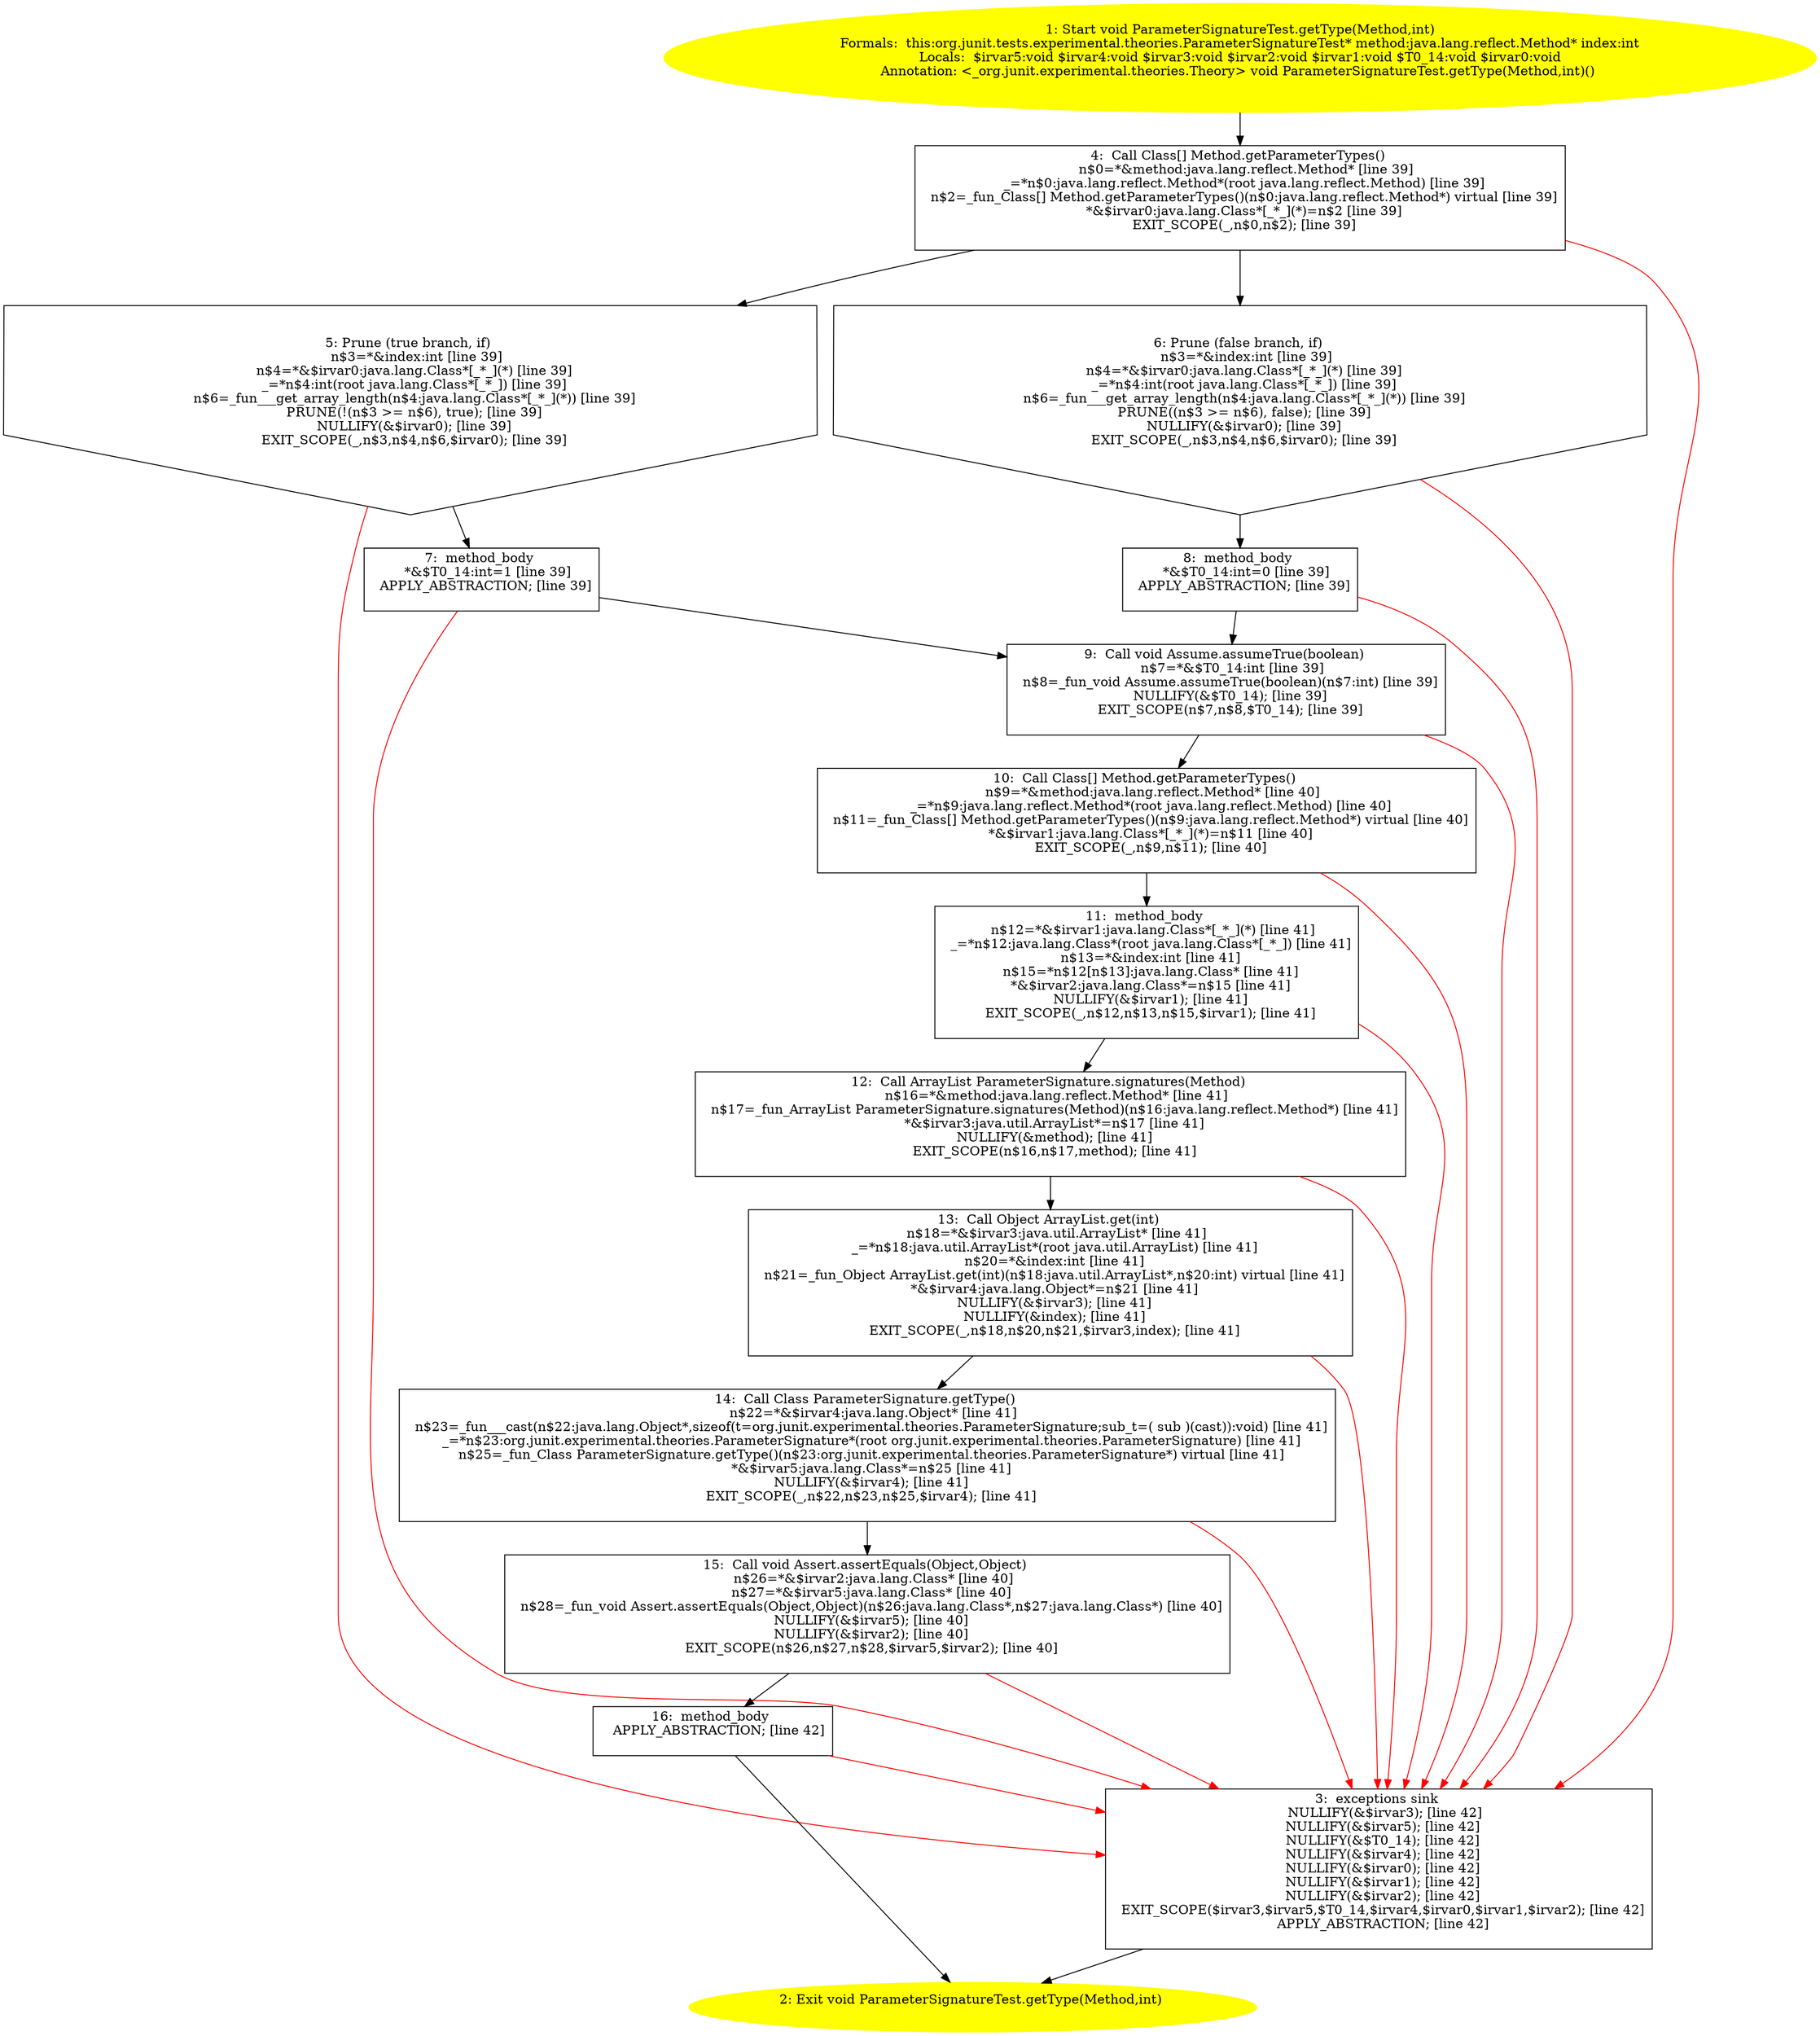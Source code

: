 /* @generated */
digraph cfg {
"org.junit.tests.experimental.theories.ParameterSignatureTest.getType(java.lang.reflect.Method,int):v.ea08a80c81d7f59e3c77184eee992b8b_1" [label="1: Start void ParameterSignatureTest.getType(Method,int)\nFormals:  this:org.junit.tests.experimental.theories.ParameterSignatureTest* method:java.lang.reflect.Method* index:int\nLocals:  $irvar5:void $irvar4:void $irvar3:void $irvar2:void $irvar1:void $T0_14:void $irvar0:void\nAnnotation: <_org.junit.experimental.theories.Theory> void ParameterSignatureTest.getType(Method,int)() \n  " color=yellow style=filled]
	

	 "org.junit.tests.experimental.theories.ParameterSignatureTest.getType(java.lang.reflect.Method,int):v.ea08a80c81d7f59e3c77184eee992b8b_1" -> "org.junit.tests.experimental.theories.ParameterSignatureTest.getType(java.lang.reflect.Method,int):v.ea08a80c81d7f59e3c77184eee992b8b_4" ;
"org.junit.tests.experimental.theories.ParameterSignatureTest.getType(java.lang.reflect.Method,int):v.ea08a80c81d7f59e3c77184eee992b8b_2" [label="2: Exit void ParameterSignatureTest.getType(Method,int) \n  " color=yellow style=filled]
	

"org.junit.tests.experimental.theories.ParameterSignatureTest.getType(java.lang.reflect.Method,int):v.ea08a80c81d7f59e3c77184eee992b8b_3" [label="3:  exceptions sink \n   NULLIFY(&$irvar3); [line 42]\n  NULLIFY(&$irvar5); [line 42]\n  NULLIFY(&$T0_14); [line 42]\n  NULLIFY(&$irvar4); [line 42]\n  NULLIFY(&$irvar0); [line 42]\n  NULLIFY(&$irvar1); [line 42]\n  NULLIFY(&$irvar2); [line 42]\n  EXIT_SCOPE($irvar3,$irvar5,$T0_14,$irvar4,$irvar0,$irvar1,$irvar2); [line 42]\n  APPLY_ABSTRACTION; [line 42]\n " shape="box"]
	

	 "org.junit.tests.experimental.theories.ParameterSignatureTest.getType(java.lang.reflect.Method,int):v.ea08a80c81d7f59e3c77184eee992b8b_3" -> "org.junit.tests.experimental.theories.ParameterSignatureTest.getType(java.lang.reflect.Method,int):v.ea08a80c81d7f59e3c77184eee992b8b_2" ;
"org.junit.tests.experimental.theories.ParameterSignatureTest.getType(java.lang.reflect.Method,int):v.ea08a80c81d7f59e3c77184eee992b8b_4" [label="4:  Call Class[] Method.getParameterTypes() \n   n$0=*&method:java.lang.reflect.Method* [line 39]\n  _=*n$0:java.lang.reflect.Method*(root java.lang.reflect.Method) [line 39]\n  n$2=_fun_Class[] Method.getParameterTypes()(n$0:java.lang.reflect.Method*) virtual [line 39]\n  *&$irvar0:java.lang.Class*[_*_](*)=n$2 [line 39]\n  EXIT_SCOPE(_,n$0,n$2); [line 39]\n " shape="box"]
	

	 "org.junit.tests.experimental.theories.ParameterSignatureTest.getType(java.lang.reflect.Method,int):v.ea08a80c81d7f59e3c77184eee992b8b_4" -> "org.junit.tests.experimental.theories.ParameterSignatureTest.getType(java.lang.reflect.Method,int):v.ea08a80c81d7f59e3c77184eee992b8b_5" ;
	 "org.junit.tests.experimental.theories.ParameterSignatureTest.getType(java.lang.reflect.Method,int):v.ea08a80c81d7f59e3c77184eee992b8b_4" -> "org.junit.tests.experimental.theories.ParameterSignatureTest.getType(java.lang.reflect.Method,int):v.ea08a80c81d7f59e3c77184eee992b8b_6" ;
	 "org.junit.tests.experimental.theories.ParameterSignatureTest.getType(java.lang.reflect.Method,int):v.ea08a80c81d7f59e3c77184eee992b8b_4" -> "org.junit.tests.experimental.theories.ParameterSignatureTest.getType(java.lang.reflect.Method,int):v.ea08a80c81d7f59e3c77184eee992b8b_3" [color="red" ];
"org.junit.tests.experimental.theories.ParameterSignatureTest.getType(java.lang.reflect.Method,int):v.ea08a80c81d7f59e3c77184eee992b8b_5" [label="5: Prune (true branch, if) \n   n$3=*&index:int [line 39]\n  n$4=*&$irvar0:java.lang.Class*[_*_](*) [line 39]\n  _=*n$4:int(root java.lang.Class*[_*_]) [line 39]\n  n$6=_fun___get_array_length(n$4:java.lang.Class*[_*_](*)) [line 39]\n  PRUNE(!(n$3 >= n$6), true); [line 39]\n  NULLIFY(&$irvar0); [line 39]\n  EXIT_SCOPE(_,n$3,n$4,n$6,$irvar0); [line 39]\n " shape="invhouse"]
	

	 "org.junit.tests.experimental.theories.ParameterSignatureTest.getType(java.lang.reflect.Method,int):v.ea08a80c81d7f59e3c77184eee992b8b_5" -> "org.junit.tests.experimental.theories.ParameterSignatureTest.getType(java.lang.reflect.Method,int):v.ea08a80c81d7f59e3c77184eee992b8b_7" ;
	 "org.junit.tests.experimental.theories.ParameterSignatureTest.getType(java.lang.reflect.Method,int):v.ea08a80c81d7f59e3c77184eee992b8b_5" -> "org.junit.tests.experimental.theories.ParameterSignatureTest.getType(java.lang.reflect.Method,int):v.ea08a80c81d7f59e3c77184eee992b8b_3" [color="red" ];
"org.junit.tests.experimental.theories.ParameterSignatureTest.getType(java.lang.reflect.Method,int):v.ea08a80c81d7f59e3c77184eee992b8b_6" [label="6: Prune (false branch, if) \n   n$3=*&index:int [line 39]\n  n$4=*&$irvar0:java.lang.Class*[_*_](*) [line 39]\n  _=*n$4:int(root java.lang.Class*[_*_]) [line 39]\n  n$6=_fun___get_array_length(n$4:java.lang.Class*[_*_](*)) [line 39]\n  PRUNE((n$3 >= n$6), false); [line 39]\n  NULLIFY(&$irvar0); [line 39]\n  EXIT_SCOPE(_,n$3,n$4,n$6,$irvar0); [line 39]\n " shape="invhouse"]
	

	 "org.junit.tests.experimental.theories.ParameterSignatureTest.getType(java.lang.reflect.Method,int):v.ea08a80c81d7f59e3c77184eee992b8b_6" -> "org.junit.tests.experimental.theories.ParameterSignatureTest.getType(java.lang.reflect.Method,int):v.ea08a80c81d7f59e3c77184eee992b8b_8" ;
	 "org.junit.tests.experimental.theories.ParameterSignatureTest.getType(java.lang.reflect.Method,int):v.ea08a80c81d7f59e3c77184eee992b8b_6" -> "org.junit.tests.experimental.theories.ParameterSignatureTest.getType(java.lang.reflect.Method,int):v.ea08a80c81d7f59e3c77184eee992b8b_3" [color="red" ];
"org.junit.tests.experimental.theories.ParameterSignatureTest.getType(java.lang.reflect.Method,int):v.ea08a80c81d7f59e3c77184eee992b8b_7" [label="7:  method_body \n   *&$T0_14:int=1 [line 39]\n  APPLY_ABSTRACTION; [line 39]\n " shape="box"]
	

	 "org.junit.tests.experimental.theories.ParameterSignatureTest.getType(java.lang.reflect.Method,int):v.ea08a80c81d7f59e3c77184eee992b8b_7" -> "org.junit.tests.experimental.theories.ParameterSignatureTest.getType(java.lang.reflect.Method,int):v.ea08a80c81d7f59e3c77184eee992b8b_9" ;
	 "org.junit.tests.experimental.theories.ParameterSignatureTest.getType(java.lang.reflect.Method,int):v.ea08a80c81d7f59e3c77184eee992b8b_7" -> "org.junit.tests.experimental.theories.ParameterSignatureTest.getType(java.lang.reflect.Method,int):v.ea08a80c81d7f59e3c77184eee992b8b_3" [color="red" ];
"org.junit.tests.experimental.theories.ParameterSignatureTest.getType(java.lang.reflect.Method,int):v.ea08a80c81d7f59e3c77184eee992b8b_8" [label="8:  method_body \n   *&$T0_14:int=0 [line 39]\n  APPLY_ABSTRACTION; [line 39]\n " shape="box"]
	

	 "org.junit.tests.experimental.theories.ParameterSignatureTest.getType(java.lang.reflect.Method,int):v.ea08a80c81d7f59e3c77184eee992b8b_8" -> "org.junit.tests.experimental.theories.ParameterSignatureTest.getType(java.lang.reflect.Method,int):v.ea08a80c81d7f59e3c77184eee992b8b_9" ;
	 "org.junit.tests.experimental.theories.ParameterSignatureTest.getType(java.lang.reflect.Method,int):v.ea08a80c81d7f59e3c77184eee992b8b_8" -> "org.junit.tests.experimental.theories.ParameterSignatureTest.getType(java.lang.reflect.Method,int):v.ea08a80c81d7f59e3c77184eee992b8b_3" [color="red" ];
"org.junit.tests.experimental.theories.ParameterSignatureTest.getType(java.lang.reflect.Method,int):v.ea08a80c81d7f59e3c77184eee992b8b_9" [label="9:  Call void Assume.assumeTrue(boolean) \n   n$7=*&$T0_14:int [line 39]\n  n$8=_fun_void Assume.assumeTrue(boolean)(n$7:int) [line 39]\n  NULLIFY(&$T0_14); [line 39]\n  EXIT_SCOPE(n$7,n$8,$T0_14); [line 39]\n " shape="box"]
	

	 "org.junit.tests.experimental.theories.ParameterSignatureTest.getType(java.lang.reflect.Method,int):v.ea08a80c81d7f59e3c77184eee992b8b_9" -> "org.junit.tests.experimental.theories.ParameterSignatureTest.getType(java.lang.reflect.Method,int):v.ea08a80c81d7f59e3c77184eee992b8b_10" ;
	 "org.junit.tests.experimental.theories.ParameterSignatureTest.getType(java.lang.reflect.Method,int):v.ea08a80c81d7f59e3c77184eee992b8b_9" -> "org.junit.tests.experimental.theories.ParameterSignatureTest.getType(java.lang.reflect.Method,int):v.ea08a80c81d7f59e3c77184eee992b8b_3" [color="red" ];
"org.junit.tests.experimental.theories.ParameterSignatureTest.getType(java.lang.reflect.Method,int):v.ea08a80c81d7f59e3c77184eee992b8b_10" [label="10:  Call Class[] Method.getParameterTypes() \n   n$9=*&method:java.lang.reflect.Method* [line 40]\n  _=*n$9:java.lang.reflect.Method*(root java.lang.reflect.Method) [line 40]\n  n$11=_fun_Class[] Method.getParameterTypes()(n$9:java.lang.reflect.Method*) virtual [line 40]\n  *&$irvar1:java.lang.Class*[_*_](*)=n$11 [line 40]\n  EXIT_SCOPE(_,n$9,n$11); [line 40]\n " shape="box"]
	

	 "org.junit.tests.experimental.theories.ParameterSignatureTest.getType(java.lang.reflect.Method,int):v.ea08a80c81d7f59e3c77184eee992b8b_10" -> "org.junit.tests.experimental.theories.ParameterSignatureTest.getType(java.lang.reflect.Method,int):v.ea08a80c81d7f59e3c77184eee992b8b_11" ;
	 "org.junit.tests.experimental.theories.ParameterSignatureTest.getType(java.lang.reflect.Method,int):v.ea08a80c81d7f59e3c77184eee992b8b_10" -> "org.junit.tests.experimental.theories.ParameterSignatureTest.getType(java.lang.reflect.Method,int):v.ea08a80c81d7f59e3c77184eee992b8b_3" [color="red" ];
"org.junit.tests.experimental.theories.ParameterSignatureTest.getType(java.lang.reflect.Method,int):v.ea08a80c81d7f59e3c77184eee992b8b_11" [label="11:  method_body \n   n$12=*&$irvar1:java.lang.Class*[_*_](*) [line 41]\n  _=*n$12:java.lang.Class*(root java.lang.Class*[_*_]) [line 41]\n  n$13=*&index:int [line 41]\n  n$15=*n$12[n$13]:java.lang.Class* [line 41]\n  *&$irvar2:java.lang.Class*=n$15 [line 41]\n  NULLIFY(&$irvar1); [line 41]\n  EXIT_SCOPE(_,n$12,n$13,n$15,$irvar1); [line 41]\n " shape="box"]
	

	 "org.junit.tests.experimental.theories.ParameterSignatureTest.getType(java.lang.reflect.Method,int):v.ea08a80c81d7f59e3c77184eee992b8b_11" -> "org.junit.tests.experimental.theories.ParameterSignatureTest.getType(java.lang.reflect.Method,int):v.ea08a80c81d7f59e3c77184eee992b8b_12" ;
	 "org.junit.tests.experimental.theories.ParameterSignatureTest.getType(java.lang.reflect.Method,int):v.ea08a80c81d7f59e3c77184eee992b8b_11" -> "org.junit.tests.experimental.theories.ParameterSignatureTest.getType(java.lang.reflect.Method,int):v.ea08a80c81d7f59e3c77184eee992b8b_3" [color="red" ];
"org.junit.tests.experimental.theories.ParameterSignatureTest.getType(java.lang.reflect.Method,int):v.ea08a80c81d7f59e3c77184eee992b8b_12" [label="12:  Call ArrayList ParameterSignature.signatures(Method) \n   n$16=*&method:java.lang.reflect.Method* [line 41]\n  n$17=_fun_ArrayList ParameterSignature.signatures(Method)(n$16:java.lang.reflect.Method*) [line 41]\n  *&$irvar3:java.util.ArrayList*=n$17 [line 41]\n  NULLIFY(&method); [line 41]\n  EXIT_SCOPE(n$16,n$17,method); [line 41]\n " shape="box"]
	

	 "org.junit.tests.experimental.theories.ParameterSignatureTest.getType(java.lang.reflect.Method,int):v.ea08a80c81d7f59e3c77184eee992b8b_12" -> "org.junit.tests.experimental.theories.ParameterSignatureTest.getType(java.lang.reflect.Method,int):v.ea08a80c81d7f59e3c77184eee992b8b_13" ;
	 "org.junit.tests.experimental.theories.ParameterSignatureTest.getType(java.lang.reflect.Method,int):v.ea08a80c81d7f59e3c77184eee992b8b_12" -> "org.junit.tests.experimental.theories.ParameterSignatureTest.getType(java.lang.reflect.Method,int):v.ea08a80c81d7f59e3c77184eee992b8b_3" [color="red" ];
"org.junit.tests.experimental.theories.ParameterSignatureTest.getType(java.lang.reflect.Method,int):v.ea08a80c81d7f59e3c77184eee992b8b_13" [label="13:  Call Object ArrayList.get(int) \n   n$18=*&$irvar3:java.util.ArrayList* [line 41]\n  _=*n$18:java.util.ArrayList*(root java.util.ArrayList) [line 41]\n  n$20=*&index:int [line 41]\n  n$21=_fun_Object ArrayList.get(int)(n$18:java.util.ArrayList*,n$20:int) virtual [line 41]\n  *&$irvar4:java.lang.Object*=n$21 [line 41]\n  NULLIFY(&$irvar3); [line 41]\n  NULLIFY(&index); [line 41]\n  EXIT_SCOPE(_,n$18,n$20,n$21,$irvar3,index); [line 41]\n " shape="box"]
	

	 "org.junit.tests.experimental.theories.ParameterSignatureTest.getType(java.lang.reflect.Method,int):v.ea08a80c81d7f59e3c77184eee992b8b_13" -> "org.junit.tests.experimental.theories.ParameterSignatureTest.getType(java.lang.reflect.Method,int):v.ea08a80c81d7f59e3c77184eee992b8b_14" ;
	 "org.junit.tests.experimental.theories.ParameterSignatureTest.getType(java.lang.reflect.Method,int):v.ea08a80c81d7f59e3c77184eee992b8b_13" -> "org.junit.tests.experimental.theories.ParameterSignatureTest.getType(java.lang.reflect.Method,int):v.ea08a80c81d7f59e3c77184eee992b8b_3" [color="red" ];
"org.junit.tests.experimental.theories.ParameterSignatureTest.getType(java.lang.reflect.Method,int):v.ea08a80c81d7f59e3c77184eee992b8b_14" [label="14:  Call Class ParameterSignature.getType() \n   n$22=*&$irvar4:java.lang.Object* [line 41]\n  n$23=_fun___cast(n$22:java.lang.Object*,sizeof(t=org.junit.experimental.theories.ParameterSignature;sub_t=( sub )(cast)):void) [line 41]\n  _=*n$23:org.junit.experimental.theories.ParameterSignature*(root org.junit.experimental.theories.ParameterSignature) [line 41]\n  n$25=_fun_Class ParameterSignature.getType()(n$23:org.junit.experimental.theories.ParameterSignature*) virtual [line 41]\n  *&$irvar5:java.lang.Class*=n$25 [line 41]\n  NULLIFY(&$irvar4); [line 41]\n  EXIT_SCOPE(_,n$22,n$23,n$25,$irvar4); [line 41]\n " shape="box"]
	

	 "org.junit.tests.experimental.theories.ParameterSignatureTest.getType(java.lang.reflect.Method,int):v.ea08a80c81d7f59e3c77184eee992b8b_14" -> "org.junit.tests.experimental.theories.ParameterSignatureTest.getType(java.lang.reflect.Method,int):v.ea08a80c81d7f59e3c77184eee992b8b_15" ;
	 "org.junit.tests.experimental.theories.ParameterSignatureTest.getType(java.lang.reflect.Method,int):v.ea08a80c81d7f59e3c77184eee992b8b_14" -> "org.junit.tests.experimental.theories.ParameterSignatureTest.getType(java.lang.reflect.Method,int):v.ea08a80c81d7f59e3c77184eee992b8b_3" [color="red" ];
"org.junit.tests.experimental.theories.ParameterSignatureTest.getType(java.lang.reflect.Method,int):v.ea08a80c81d7f59e3c77184eee992b8b_15" [label="15:  Call void Assert.assertEquals(Object,Object) \n   n$26=*&$irvar2:java.lang.Class* [line 40]\n  n$27=*&$irvar5:java.lang.Class* [line 40]\n  n$28=_fun_void Assert.assertEquals(Object,Object)(n$26:java.lang.Class*,n$27:java.lang.Class*) [line 40]\n  NULLIFY(&$irvar5); [line 40]\n  NULLIFY(&$irvar2); [line 40]\n  EXIT_SCOPE(n$26,n$27,n$28,$irvar5,$irvar2); [line 40]\n " shape="box"]
	

	 "org.junit.tests.experimental.theories.ParameterSignatureTest.getType(java.lang.reflect.Method,int):v.ea08a80c81d7f59e3c77184eee992b8b_15" -> "org.junit.tests.experimental.theories.ParameterSignatureTest.getType(java.lang.reflect.Method,int):v.ea08a80c81d7f59e3c77184eee992b8b_16" ;
	 "org.junit.tests.experimental.theories.ParameterSignatureTest.getType(java.lang.reflect.Method,int):v.ea08a80c81d7f59e3c77184eee992b8b_15" -> "org.junit.tests.experimental.theories.ParameterSignatureTest.getType(java.lang.reflect.Method,int):v.ea08a80c81d7f59e3c77184eee992b8b_3" [color="red" ];
"org.junit.tests.experimental.theories.ParameterSignatureTest.getType(java.lang.reflect.Method,int):v.ea08a80c81d7f59e3c77184eee992b8b_16" [label="16:  method_body \n   APPLY_ABSTRACTION; [line 42]\n " shape="box"]
	

	 "org.junit.tests.experimental.theories.ParameterSignatureTest.getType(java.lang.reflect.Method,int):v.ea08a80c81d7f59e3c77184eee992b8b_16" -> "org.junit.tests.experimental.theories.ParameterSignatureTest.getType(java.lang.reflect.Method,int):v.ea08a80c81d7f59e3c77184eee992b8b_2" ;
	 "org.junit.tests.experimental.theories.ParameterSignatureTest.getType(java.lang.reflect.Method,int):v.ea08a80c81d7f59e3c77184eee992b8b_16" -> "org.junit.tests.experimental.theories.ParameterSignatureTest.getType(java.lang.reflect.Method,int):v.ea08a80c81d7f59e3c77184eee992b8b_3" [color="red" ];
}
